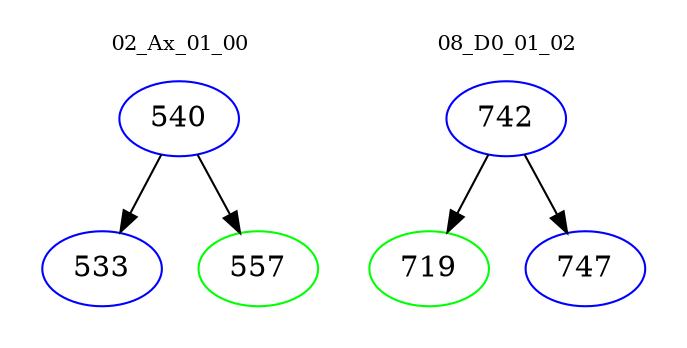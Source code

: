 digraph{
subgraph cluster_0 {
color = white
label = "02_Ax_01_00";
fontsize=10;
T0_540 [label="540", color="blue"]
T0_540 -> T0_533 [color="black"]
T0_533 [label="533", color="blue"]
T0_540 -> T0_557 [color="black"]
T0_557 [label="557", color="green"]
}
subgraph cluster_1 {
color = white
label = "08_D0_01_02";
fontsize=10;
T1_742 [label="742", color="blue"]
T1_742 -> T1_719 [color="black"]
T1_719 [label="719", color="green"]
T1_742 -> T1_747 [color="black"]
T1_747 [label="747", color="blue"]
}
}
